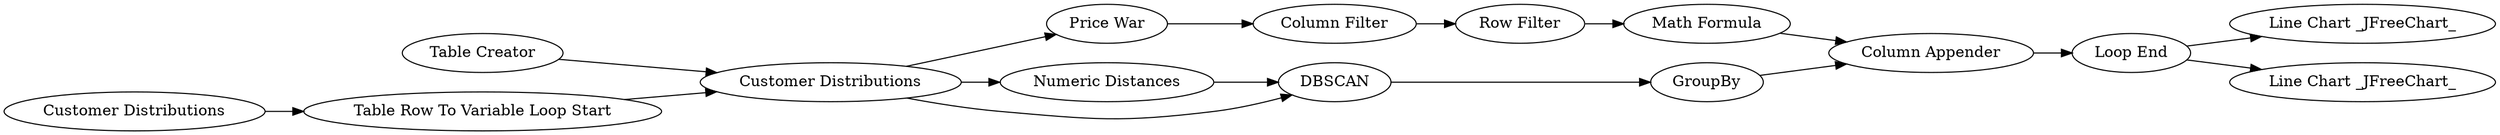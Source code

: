 digraph {
	3 -> 10
	15 -> 14
	5 -> 3
	14 -> 16
	1 -> 20
	13 -> 19
	8 -> 9
	3 -> 14
	16 -> 19
	19 -> 8
	20 -> 3
	11 -> 13
	3 -> 15
	8 -> 18
	10 -> 12
	12 -> 11
	5 [label="Table Creator"]
	16 [label=GroupBy]
	20 [label="Table Row To Variable Loop Start"]
	13 [label="Math Formula"]
	1 [label="Customer Distributions"]
	12 [label="Column Filter"]
	9 [label="Line Chart _JFreeChart_"]
	11 [label="Row Filter"]
	18 [label="Line Chart _JFreeChart_"]
	8 [label="Loop End"]
	15 [label="Numeric Distances"]
	14 [label=DBSCAN]
	3 [label="Customer Distributions"]
	10 [label="Price War"]
	19 [label="Column Appender"]
	rankdir=LR
}
